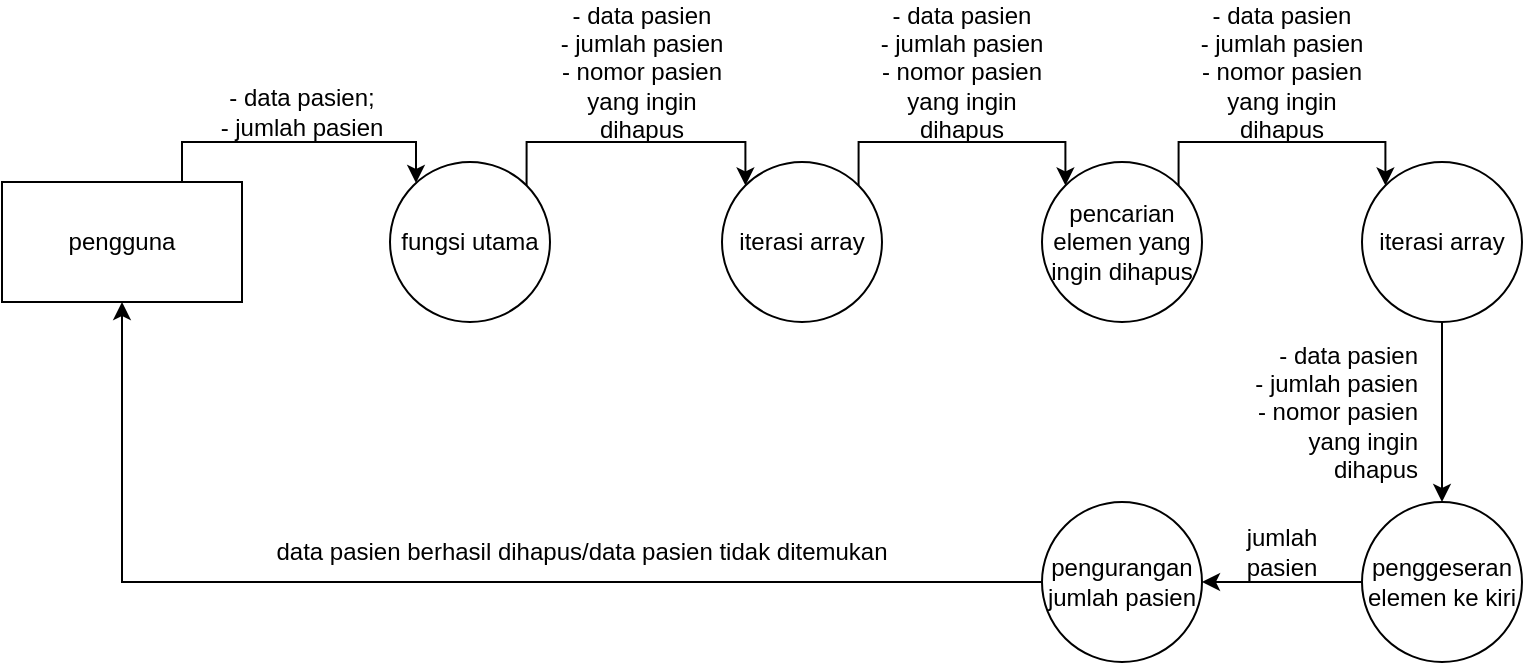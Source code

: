 <mxfile version="24.5.2" type="onedrive">
  <diagram name="Halaman-1" id="5di482721qhFinisEXYT">
    <mxGraphModel grid="1" page="1" gridSize="10" guides="1" tooltips="1" connect="1" arrows="1" fold="1" pageScale="1" pageWidth="827" pageHeight="1169" math="0" shadow="0">
      <root>
        <mxCell id="0" />
        <mxCell id="1" parent="0" />
        <mxCell id="cnKbYbz0fDfaolMwI33Q-1" value="pengguna" style="rounded=0;whiteSpace=wrap;html=1;" vertex="1" parent="1">
          <mxGeometry x="40" y="80" width="120" height="60" as="geometry" />
        </mxCell>
        <mxCell id="cnKbYbz0fDfaolMwI33Q-7" style="edgeStyle=orthogonalEdgeStyle;rounded=0;orthogonalLoop=1;jettySize=auto;html=1;exitX=1;exitY=0;exitDx=0;exitDy=0;entryX=0;entryY=0;entryDx=0;entryDy=0;" edge="1" parent="1" source="cnKbYbz0fDfaolMwI33Q-2" target="cnKbYbz0fDfaolMwI33Q-6">
          <mxGeometry relative="1" as="geometry">
            <Array as="points">
              <mxPoint x="302" y="60" />
              <mxPoint x="412" y="60" />
            </Array>
          </mxGeometry>
        </mxCell>
        <mxCell id="cnKbYbz0fDfaolMwI33Q-2" value="fungsi utama" style="ellipse;whiteSpace=wrap;html=1;aspect=fixed;" vertex="1" parent="1">
          <mxGeometry x="234" y="70" width="80" height="80" as="geometry" />
        </mxCell>
        <mxCell id="cnKbYbz0fDfaolMwI33Q-4" style="edgeStyle=orthogonalEdgeStyle;rounded=0;orthogonalLoop=1;jettySize=auto;html=1;exitX=0.75;exitY=0;exitDx=0;exitDy=0;" edge="1" parent="1" source="cnKbYbz0fDfaolMwI33Q-1" target="cnKbYbz0fDfaolMwI33Q-2">
          <mxGeometry relative="1" as="geometry">
            <Array as="points">
              <mxPoint x="130" y="60" />
              <mxPoint x="247" y="60" />
            </Array>
          </mxGeometry>
        </mxCell>
        <mxCell id="cnKbYbz0fDfaolMwI33Q-5" value="- data pasien;&lt;div&gt;- jumlah pasien&lt;/div&gt;" style="text;html=1;align=center;verticalAlign=middle;whiteSpace=wrap;rounded=0;" vertex="1" parent="1">
          <mxGeometry x="130" y="30" width="120" height="30" as="geometry" />
        </mxCell>
        <mxCell id="cnKbYbz0fDfaolMwI33Q-10" style="edgeStyle=orthogonalEdgeStyle;rounded=0;orthogonalLoop=1;jettySize=auto;html=1;exitX=1;exitY=0;exitDx=0;exitDy=0;entryX=0;entryY=0;entryDx=0;entryDy=0;" edge="1" parent="1" source="cnKbYbz0fDfaolMwI33Q-6" target="cnKbYbz0fDfaolMwI33Q-9">
          <mxGeometry relative="1" as="geometry">
            <Array as="points">
              <mxPoint x="468" y="60" />
              <mxPoint x="572" y="60" />
            </Array>
          </mxGeometry>
        </mxCell>
        <mxCell id="cnKbYbz0fDfaolMwI33Q-6" value="iterasi array" style="ellipse;whiteSpace=wrap;html=1;aspect=fixed;" vertex="1" parent="1">
          <mxGeometry x="400" y="70" width="80" height="80" as="geometry" />
        </mxCell>
        <mxCell id="cnKbYbz0fDfaolMwI33Q-13" style="edgeStyle=orthogonalEdgeStyle;rounded=0;orthogonalLoop=1;jettySize=auto;html=1;exitX=1;exitY=0;exitDx=0;exitDy=0;entryX=0;entryY=0;entryDx=0;entryDy=0;" edge="1" parent="1" source="cnKbYbz0fDfaolMwI33Q-9" target="cnKbYbz0fDfaolMwI33Q-12">
          <mxGeometry relative="1" as="geometry">
            <Array as="points">
              <mxPoint x="628" y="60" />
              <mxPoint x="732" y="60" />
            </Array>
          </mxGeometry>
        </mxCell>
        <mxCell id="cnKbYbz0fDfaolMwI33Q-9" value="pencarian elemen yang ingin dihapus" style="ellipse;whiteSpace=wrap;html=1;aspect=fixed;" vertex="1" parent="1">
          <mxGeometry x="560" y="70" width="80" height="80" as="geometry" />
        </mxCell>
        <mxCell id="cnKbYbz0fDfaolMwI33Q-19" value="" style="edgeStyle=orthogonalEdgeStyle;rounded=0;orthogonalLoop=1;jettySize=auto;html=1;" edge="1" parent="1" source="cnKbYbz0fDfaolMwI33Q-12" target="cnKbYbz0fDfaolMwI33Q-18">
          <mxGeometry relative="1" as="geometry" />
        </mxCell>
        <mxCell id="cnKbYbz0fDfaolMwI33Q-12" value="iterasi array" style="ellipse;whiteSpace=wrap;html=1;aspect=fixed;" vertex="1" parent="1">
          <mxGeometry x="720" y="70" width="80" height="80" as="geometry" />
        </mxCell>
        <mxCell id="cnKbYbz0fDfaolMwI33Q-15" value="- data pasien&lt;div&gt;- jumlah pasien&lt;/div&gt;&lt;div&gt;- nomor pasien yang ingin dihapus&lt;/div&gt;" style="text;html=1;align=center;verticalAlign=middle;whiteSpace=wrap;rounded=0;" vertex="1" parent="1">
          <mxGeometry x="470" y="10" width="100" height="30" as="geometry" />
        </mxCell>
        <mxCell id="cnKbYbz0fDfaolMwI33Q-16" value="- data pasien&lt;div&gt;- jumlah pasien&lt;/div&gt;&lt;div&gt;- nomor pasien yang ingin dihapus&lt;/div&gt;" style="text;html=1;align=center;verticalAlign=middle;whiteSpace=wrap;rounded=0;" vertex="1" parent="1">
          <mxGeometry x="310" y="10" width="100" height="30" as="geometry" />
        </mxCell>
        <mxCell id="cnKbYbz0fDfaolMwI33Q-17" value="- data pasien&lt;div&gt;- jumlah pasien&lt;/div&gt;&lt;div&gt;- nomor pasien yang ingin dihapus&lt;/div&gt;" style="text;html=1;align=center;verticalAlign=middle;whiteSpace=wrap;rounded=0;" vertex="1" parent="1">
          <mxGeometry x="630" y="10" width="100" height="30" as="geometry" />
        </mxCell>
        <mxCell id="cnKbYbz0fDfaolMwI33Q-22" value="" style="edgeStyle=orthogonalEdgeStyle;rounded=0;orthogonalLoop=1;jettySize=auto;html=1;" edge="1" parent="1" source="cnKbYbz0fDfaolMwI33Q-18" target="cnKbYbz0fDfaolMwI33Q-21">
          <mxGeometry relative="1" as="geometry" />
        </mxCell>
        <mxCell id="cnKbYbz0fDfaolMwI33Q-18" value="penggeseran elemen ke kiri" style="ellipse;whiteSpace=wrap;html=1;aspect=fixed;" vertex="1" parent="1">
          <mxGeometry x="720" y="240" width="80" height="80" as="geometry" />
        </mxCell>
        <mxCell id="cnKbYbz0fDfaolMwI33Q-20" value="- data pasien&lt;div&gt;- jumlah pasien&lt;/div&gt;&lt;div&gt;- nomor pasien yang ingin dihapus&lt;/div&gt;" style="text;html=1;align=right;verticalAlign=middle;whiteSpace=wrap;rounded=0;" vertex="1" parent="1">
          <mxGeometry x="650" y="180" width="100" height="30" as="geometry" />
        </mxCell>
        <mxCell id="cnKbYbz0fDfaolMwI33Q-24" style="edgeStyle=orthogonalEdgeStyle;rounded=0;orthogonalLoop=1;jettySize=auto;html=1;" edge="1" parent="1" source="cnKbYbz0fDfaolMwI33Q-21" target="cnKbYbz0fDfaolMwI33Q-1">
          <mxGeometry relative="1" as="geometry" />
        </mxCell>
        <mxCell id="cnKbYbz0fDfaolMwI33Q-21" value="pengurangan jumlah pasien" style="ellipse;whiteSpace=wrap;html=1;aspect=fixed;" vertex="1" parent="1">
          <mxGeometry x="560" y="240" width="80" height="80" as="geometry" />
        </mxCell>
        <mxCell id="cnKbYbz0fDfaolMwI33Q-23" value="jumlah pasien" style="text;html=1;align=center;verticalAlign=middle;whiteSpace=wrap;rounded=0;" vertex="1" parent="1">
          <mxGeometry x="650" y="250" width="60" height="30" as="geometry" />
        </mxCell>
        <mxCell id="cnKbYbz0fDfaolMwI33Q-25" value="data pasien berhasil dihapus/data pasien tidak ditemukan" style="text;html=1;align=center;verticalAlign=middle;whiteSpace=wrap;rounded=0;" vertex="1" parent="1">
          <mxGeometry x="110" y="250" width="440" height="30" as="geometry" />
        </mxCell>
      </root>
    </mxGraphModel>
  </diagram>
</mxfile>
